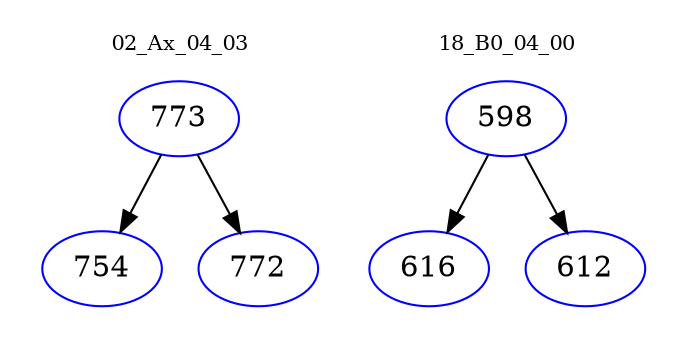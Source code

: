 digraph{
subgraph cluster_0 {
color = white
label = "02_Ax_04_03";
fontsize=10;
T0_773 [label="773", color="blue"]
T0_773 -> T0_754 [color="black"]
T0_754 [label="754", color="blue"]
T0_773 -> T0_772 [color="black"]
T0_772 [label="772", color="blue"]
}
subgraph cluster_1 {
color = white
label = "18_B0_04_00";
fontsize=10;
T1_598 [label="598", color="blue"]
T1_598 -> T1_616 [color="black"]
T1_616 [label="616", color="blue"]
T1_598 -> T1_612 [color="black"]
T1_612 [label="612", color="blue"]
}
}
